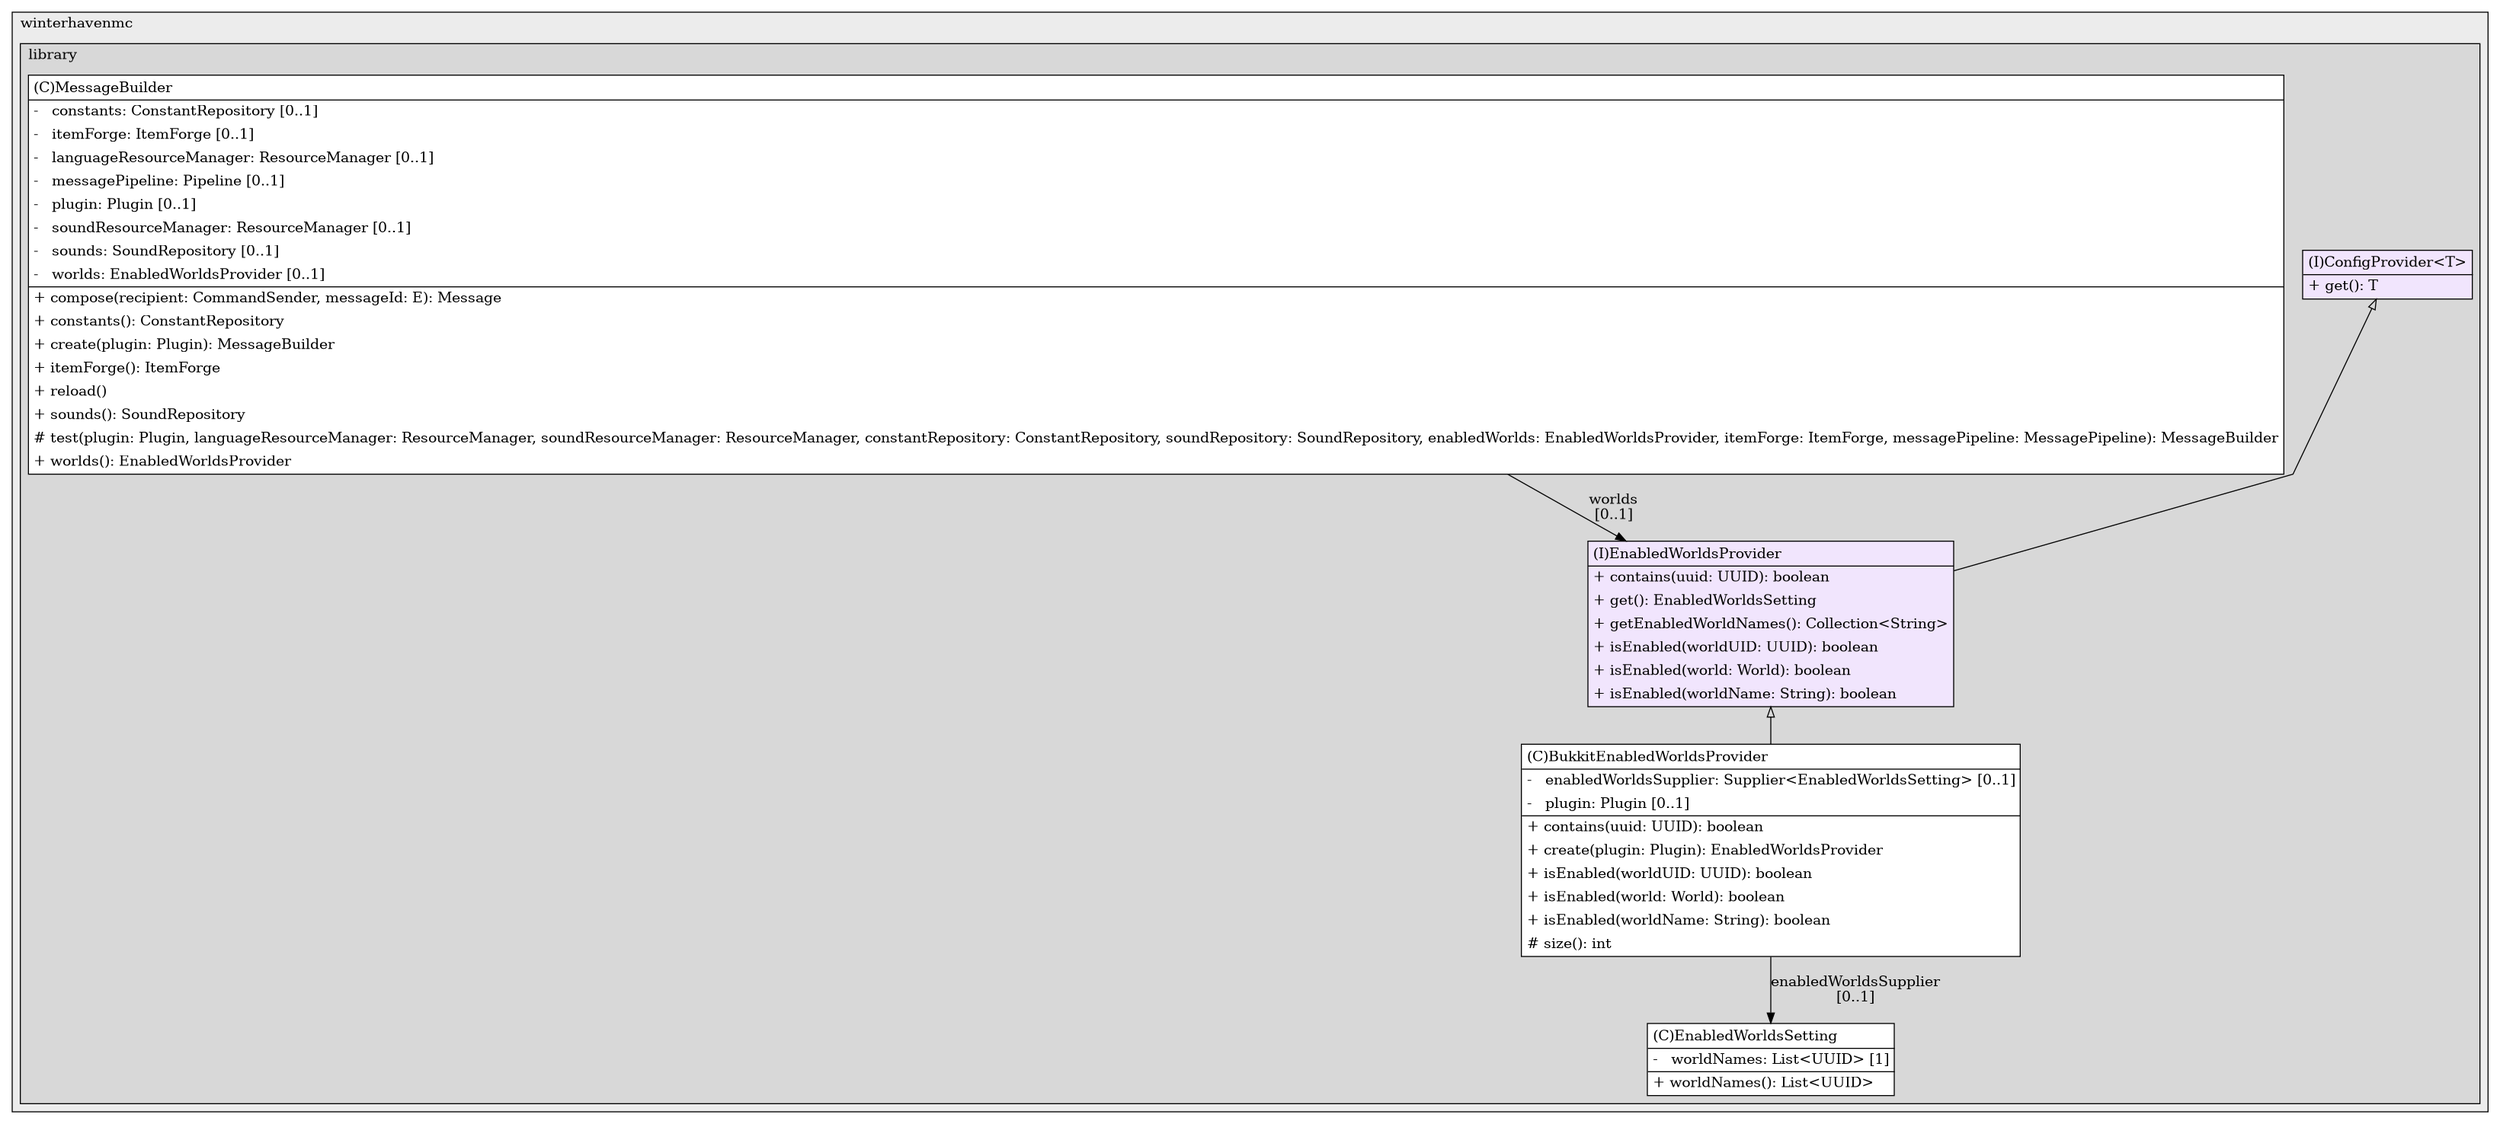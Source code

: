 @startuml

/' diagram meta data start
config=StructureConfiguration;
{
  "projectClassification": {
    "searchMode": "OpenProject", // OpenProject, AllProjects
    "includedProjects": "",
    "pathEndKeywords": "*.impl",
    "isClientPath": "",
    "isClientName": "",
    "isTestPath": "",
    "isTestName": "",
    "isMappingPath": "",
    "isMappingName": "",
    "isDataAccessPath": "",
    "isDataAccessName": "",
    "isDataStructurePath": "",
    "isDataStructureName": "",
    "isInterfaceStructuresPath": "",
    "isInterfaceStructuresName": "",
    "isEntryPointPath": "",
    "isEntryPointName": "",
    "treatFinalFieldsAsMandatory": false
  },
  "graphRestriction": {
    "classPackageExcludeFilter": "",
    "classPackageIncludeFilter": "",
    "classNameExcludeFilter": "",
    "classNameIncludeFilter": "",
    "methodNameExcludeFilter": "",
    "methodNameIncludeFilter": "",
    "removeByInheritance": "", // inheritance/annotation based filtering is done in a second step
    "removeByAnnotation": "",
    "removeByClassPackage": "", // cleanup the graph after inheritance/annotation based filtering is done
    "removeByClassName": "",
    "cutMappings": false,
    "cutEnum": true,
    "cutTests": true,
    "cutClient": true,
    "cutDataAccess": true,
    "cutInterfaceStructures": false,
    "cutDataStructures": true,
    "cutGetterAndSetter": true,
    "cutConstructors": true
  },
  "graphTraversal": {
    "forwardDepth": 3,
    "backwardDepth": 3,
    "classPackageExcludeFilter": "",
    "classPackageIncludeFilter": "",
    "classNameExcludeFilter": "",
    "classNameIncludeFilter": "",
    "methodNameExcludeFilter": "",
    "methodNameIncludeFilter": "",
    "hideMappings": false,
    "hideDataStructures": false,
    "hidePrivateMethods": true,
    "hideInterfaceCalls": false, // indirection: implementation -> interface (is hidden) -> implementation
    "onlyShowApplicationEntryPoints": false, // root node is included
    "useMethodCallsForStructureDiagram": "ForwardOnly" // ForwardOnly, BothDirections, No
  },
  "details": {
    "aggregation": "GroupByClass", // ByClass, GroupByClass, None
    "showClassGenericTypes": true,
    "showMethods": true,
    "showMethodParameterNames": true,
    "showMethodParameterTypes": true,
    "showMethodReturnType": true,
    "showPackageLevels": 2,
    "showDetailedClassStructure": true
  },
  "rootClass": "com.winterhavenmc.library.messagebuilder.models.configuration.EnabledWorldsSetting",
  "extensionCallbackMethod": "" // qualified.class.name#methodName - signature: public static String method(String)
}
diagram meta data end '/



digraph g {
    rankdir="TB"
    splines=polyline
    

'nodes 
subgraph cluster_1655488073 { 
   	label=winterhavenmc
	labeljust=l
	fillcolor="#ececec"
	style=filled
   
   subgraph cluster_1412706428 { 
   	label=library
	labeljust=l
	fillcolor="#d8d8d8"
	style=filled
   
   BukkitEnabledWorldsProvider169038822[
	label=<<TABLE BORDER="1" CELLBORDER="0" CELLPADDING="4" CELLSPACING="0">
<TR><TD ALIGN="LEFT" >(C)BukkitEnabledWorldsProvider</TD></TR>
<HR/>
<TR><TD ALIGN="LEFT" >-   enabledWorldsSupplier: Supplier&lt;EnabledWorldsSetting&gt; [0..1]</TD></TR>
<TR><TD ALIGN="LEFT" >-   plugin: Plugin [0..1]</TD></TR>
<HR/>
<TR><TD ALIGN="LEFT" >+ contains(uuid: UUID): boolean</TD></TR>
<TR><TD ALIGN="LEFT" >+ create(plugin: Plugin): EnabledWorldsProvider</TD></TR>
<TR><TD ALIGN="LEFT" >+ isEnabled(worldUID: UUID): boolean</TD></TR>
<TR><TD ALIGN="LEFT" >+ isEnabled(world: World): boolean</TD></TR>
<TR><TD ALIGN="LEFT" >+ isEnabled(worldName: String): boolean</TD></TR>
<TR><TD ALIGN="LEFT" ># size(): int</TD></TR>
</TABLE>>
	style=filled
	margin=0
	shape=plaintext
	fillcolor="#FFFFFF"
];

ConfigProvider1582204715[
	label=<<TABLE BORDER="1" CELLBORDER="0" CELLPADDING="4" CELLSPACING="0">
<TR><TD ALIGN="LEFT" >(I)ConfigProvider&lt;T&gt;</TD></TR>
<HR/>
<TR><TD ALIGN="LEFT" >+ get(): T</TD></TR>
</TABLE>>
	style=filled
	margin=0
	shape=plaintext
	fillcolor="#F1E5FD"
];

EnabledWorldsProvider1582204715[
	label=<<TABLE BORDER="1" CELLBORDER="0" CELLPADDING="4" CELLSPACING="0">
<TR><TD ALIGN="LEFT" >(I)EnabledWorldsProvider</TD></TR>
<HR/>
<TR><TD ALIGN="LEFT" >+ contains(uuid: UUID): boolean</TD></TR>
<TR><TD ALIGN="LEFT" >+ get(): EnabledWorldsSetting</TD></TR>
<TR><TD ALIGN="LEFT" >+ getEnabledWorldNames(): Collection&lt;String&gt;</TD></TR>
<TR><TD ALIGN="LEFT" >+ isEnabled(worldUID: UUID): boolean</TD></TR>
<TR><TD ALIGN="LEFT" >+ isEnabled(world: World): boolean</TD></TR>
<TR><TD ALIGN="LEFT" >+ isEnabled(worldName: String): boolean</TD></TR>
</TABLE>>
	style=filled
	margin=0
	shape=plaintext
	fillcolor="#F1E5FD"
];

EnabledWorldsSetting1582204715[
	label=<<TABLE BORDER="1" CELLBORDER="0" CELLPADDING="4" CELLSPACING="0">
<TR><TD ALIGN="LEFT" >(C)EnabledWorldsSetting</TD></TR>
<HR/>
<TR><TD ALIGN="LEFT" >-   worldNames: List&lt;UUID&gt; [1]</TD></TR>
<HR/>
<TR><TD ALIGN="LEFT" >+ worldNames(): List&lt;UUID&gt;</TD></TR>
</TABLE>>
	style=filled
	margin=0
	shape=plaintext
	fillcolor="#FFFFFF"
];

MessageBuilder103479893[
	label=<<TABLE BORDER="1" CELLBORDER="0" CELLPADDING="4" CELLSPACING="0">
<TR><TD ALIGN="LEFT" >(C)MessageBuilder</TD></TR>
<HR/>
<TR><TD ALIGN="LEFT" >-   constants: ConstantRepository [0..1]</TD></TR>
<TR><TD ALIGN="LEFT" >-   itemForge: ItemForge [0..1]</TD></TR>
<TR><TD ALIGN="LEFT" >-   languageResourceManager: ResourceManager [0..1]</TD></TR>
<TR><TD ALIGN="LEFT" >-   messagePipeline: Pipeline [0..1]</TD></TR>
<TR><TD ALIGN="LEFT" >-   plugin: Plugin [0..1]</TD></TR>
<TR><TD ALIGN="LEFT" >-   soundResourceManager: ResourceManager [0..1]</TD></TR>
<TR><TD ALIGN="LEFT" >-   sounds: SoundRepository [0..1]</TD></TR>
<TR><TD ALIGN="LEFT" >-   worlds: EnabledWorldsProvider [0..1]</TD></TR>
<HR/>
<TR><TD ALIGN="LEFT" >+ compose(recipient: CommandSender, messageId: E): Message</TD></TR>
<TR><TD ALIGN="LEFT" >+ constants(): ConstantRepository</TD></TR>
<TR><TD ALIGN="LEFT" >+ create(plugin: Plugin): MessageBuilder</TD></TR>
<TR><TD ALIGN="LEFT" >+ itemForge(): ItemForge</TD></TR>
<TR><TD ALIGN="LEFT" >+ reload()</TD></TR>
<TR><TD ALIGN="LEFT" >+ sounds(): SoundRepository</TD></TR>
<TR><TD ALIGN="LEFT" ># test(plugin: Plugin, languageResourceManager: ResourceManager, soundResourceManager: ResourceManager, constantRepository: ConstantRepository, soundRepository: SoundRepository, enabledWorlds: EnabledWorldsProvider, itemForge: ItemForge, messagePipeline: MessagePipeline): MessageBuilder</TD></TR>
<TR><TD ALIGN="LEFT" >+ worlds(): EnabledWorldsProvider</TD></TR>
</TABLE>>
	style=filled
	margin=0
	shape=plaintext
	fillcolor="#FFFFFF"
];
} 
} 

'edges    
BukkitEnabledWorldsProvider169038822 -> EnabledWorldsSetting1582204715[label="enabledWorldsSupplier
[0..1]"];
ConfigProvider1582204715 -> EnabledWorldsProvider1582204715[arrowhead=none, arrowtail=empty, dir=both];
EnabledWorldsProvider1582204715 -> BukkitEnabledWorldsProvider169038822[arrowhead=none, arrowtail=empty, dir=both];
MessageBuilder103479893 -> EnabledWorldsProvider1582204715[label="worlds
[0..1]"];
    
}
@enduml